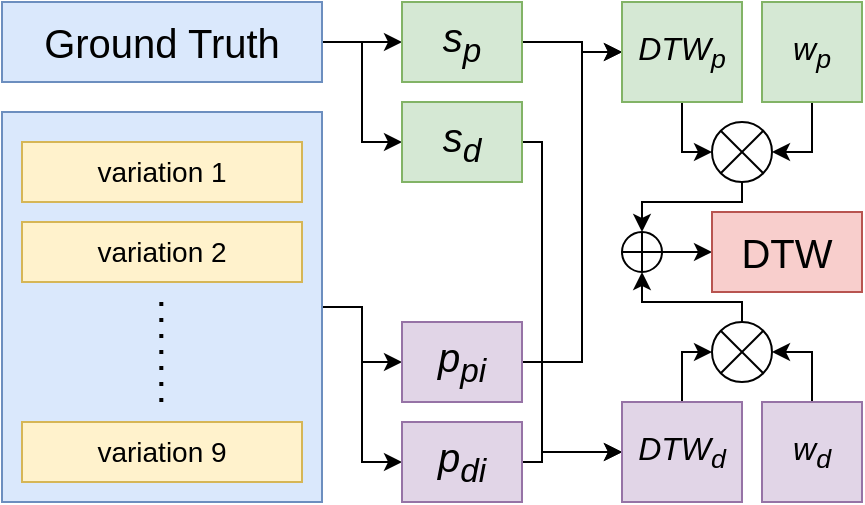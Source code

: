 <mxfile version="24.7.14">
  <diagram name="Page-1" id="O7iQHJYizZ77AJl8Uvpn">
    <mxGraphModel dx="1050" dy="569" grid="1" gridSize="10" guides="1" tooltips="1" connect="1" arrows="1" fold="1" page="1" pageScale="1" pageWidth="850" pageHeight="1100" math="0" shadow="0">
      <root>
        <mxCell id="0" />
        <mxCell id="1" parent="0" />
        <mxCell id="upWrPeKJtq252G-oxAg7-1" style="edgeStyle=orthogonalEdgeStyle;rounded=0;orthogonalLoop=1;jettySize=auto;html=1;exitX=1;exitY=0.5;exitDx=0;exitDy=0;entryX=0;entryY=0.5;entryDx=0;entryDy=0;" edge="1" parent="1" source="upWrPeKJtq252G-oxAg7-3" target="upWrPeKJtq252G-oxAg7-13">
          <mxGeometry relative="1" as="geometry" />
        </mxCell>
        <mxCell id="upWrPeKJtq252G-oxAg7-2" style="edgeStyle=orthogonalEdgeStyle;rounded=0;orthogonalLoop=1;jettySize=auto;html=1;entryX=0;entryY=0.5;entryDx=0;entryDy=0;" edge="1" parent="1" source="upWrPeKJtq252G-oxAg7-3" target="upWrPeKJtq252G-oxAg7-15">
          <mxGeometry relative="1" as="geometry" />
        </mxCell>
        <mxCell id="upWrPeKJtq252G-oxAg7-3" value="" style="rounded=0;whiteSpace=wrap;html=1;fillColor=#dae8fc;strokeColor=#6c8ebf;" vertex="1" parent="1">
          <mxGeometry x="40" y="95" width="160" height="195" as="geometry" />
        </mxCell>
        <mxCell id="upWrPeKJtq252G-oxAg7-4" style="edgeStyle=orthogonalEdgeStyle;rounded=0;orthogonalLoop=1;jettySize=auto;html=1;exitX=1;exitY=0.5;exitDx=0;exitDy=0;entryX=0;entryY=0.5;entryDx=0;entryDy=0;" edge="1" parent="1" source="upWrPeKJtq252G-oxAg7-6" target="upWrPeKJtq252G-oxAg7-9">
          <mxGeometry relative="1" as="geometry" />
        </mxCell>
        <mxCell id="upWrPeKJtq252G-oxAg7-5" style="edgeStyle=orthogonalEdgeStyle;rounded=0;orthogonalLoop=1;jettySize=auto;html=1;entryX=0;entryY=0.5;entryDx=0;entryDy=0;" edge="1" parent="1" source="upWrPeKJtq252G-oxAg7-6" target="upWrPeKJtq252G-oxAg7-11">
          <mxGeometry relative="1" as="geometry" />
        </mxCell>
        <mxCell id="upWrPeKJtq252G-oxAg7-6" value="&lt;font style=&quot;font-size: 20px;&quot;&gt;Ground Truth&lt;/font&gt;" style="rounded=0;whiteSpace=wrap;html=1;fillColor=#dae8fc;strokeColor=#6c8ebf;" vertex="1" parent="1">
          <mxGeometry x="40" y="40" width="160" height="40" as="geometry" />
        </mxCell>
        <mxCell id="upWrPeKJtq252G-oxAg7-7" value="&lt;font style=&quot;font-size: 14px;&quot;&gt;variation 1&lt;/font&gt;" style="rounded=0;whiteSpace=wrap;html=1;fillColor=#fff2cc;strokeColor=#d6b656;" vertex="1" parent="1">
          <mxGeometry x="50" y="110" width="140" height="30" as="geometry" />
        </mxCell>
        <mxCell id="upWrPeKJtq252G-oxAg7-8" style="edgeStyle=orthogonalEdgeStyle;rounded=0;orthogonalLoop=1;jettySize=auto;html=1;exitX=1;exitY=0.5;exitDx=0;exitDy=0;entryX=0;entryY=0.5;entryDx=0;entryDy=0;" edge="1" parent="1" source="upWrPeKJtq252G-oxAg7-9" target="upWrPeKJtq252G-oxAg7-17">
          <mxGeometry relative="1" as="geometry">
            <Array as="points">
              <mxPoint x="330" y="60" />
              <mxPoint x="330" y="65" />
            </Array>
          </mxGeometry>
        </mxCell>
        <mxCell id="upWrPeKJtq252G-oxAg7-9" value="&lt;i style=&quot;font-size: 20px;&quot;&gt;s&lt;sub&gt;p&lt;/sub&gt;&lt;/i&gt;" style="rounded=0;whiteSpace=wrap;html=1;fillColor=#d5e8d4;strokeColor=#82b366;" vertex="1" parent="1">
          <mxGeometry x="240" y="40" width="60" height="40" as="geometry" />
        </mxCell>
        <mxCell id="upWrPeKJtq252G-oxAg7-10" style="edgeStyle=orthogonalEdgeStyle;rounded=0;orthogonalLoop=1;jettySize=auto;html=1;entryX=0;entryY=0.5;entryDx=0;entryDy=0;" edge="1" parent="1" source="upWrPeKJtq252G-oxAg7-11" target="upWrPeKJtq252G-oxAg7-19">
          <mxGeometry relative="1" as="geometry">
            <Array as="points">
              <mxPoint x="310" y="110" />
              <mxPoint x="310" y="265" />
            </Array>
          </mxGeometry>
        </mxCell>
        <mxCell id="upWrPeKJtq252G-oxAg7-11" value="&lt;i style=&quot;font-size: 20px;&quot;&gt;s&lt;sub&gt;d&lt;/sub&gt;&lt;/i&gt;" style="rounded=0;whiteSpace=wrap;html=1;fillColor=#d5e8d4;strokeColor=#82b366;" vertex="1" parent="1">
          <mxGeometry x="240" y="90" width="60" height="40" as="geometry" />
        </mxCell>
        <mxCell id="upWrPeKJtq252G-oxAg7-12" style="edgeStyle=orthogonalEdgeStyle;rounded=0;orthogonalLoop=1;jettySize=auto;html=1;exitX=1;exitY=0.5;exitDx=0;exitDy=0;entryX=0;entryY=0.5;entryDx=0;entryDy=0;" edge="1" parent="1" source="upWrPeKJtq252G-oxAg7-13" target="upWrPeKJtq252G-oxAg7-17">
          <mxGeometry relative="1" as="geometry">
            <Array as="points">
              <mxPoint x="330" y="220" />
              <mxPoint x="330" y="65" />
            </Array>
          </mxGeometry>
        </mxCell>
        <mxCell id="upWrPeKJtq252G-oxAg7-13" value="&lt;i style=&quot;font-size: 20px;&quot;&gt;p&lt;sub&gt;pi&lt;/sub&gt;&lt;/i&gt;" style="rounded=0;whiteSpace=wrap;html=1;fillColor=#e1d5e7;strokeColor=#9673a6;" vertex="1" parent="1">
          <mxGeometry x="240" y="200" width="60" height="40" as="geometry" />
        </mxCell>
        <mxCell id="upWrPeKJtq252G-oxAg7-14" style="edgeStyle=orthogonalEdgeStyle;rounded=0;orthogonalLoop=1;jettySize=auto;html=1;exitX=1;exitY=0.5;exitDx=0;exitDy=0;entryX=0;entryY=0.5;entryDx=0;entryDy=0;" edge="1" parent="1" source="upWrPeKJtq252G-oxAg7-15" target="upWrPeKJtq252G-oxAg7-19">
          <mxGeometry relative="1" as="geometry">
            <Array as="points">
              <mxPoint x="310" y="270" />
              <mxPoint x="310" y="265" />
            </Array>
          </mxGeometry>
        </mxCell>
        <mxCell id="upWrPeKJtq252G-oxAg7-15" value="&lt;i style=&quot;font-size: 20px;&quot;&gt;p&lt;sub&gt;di&lt;/sub&gt;&lt;/i&gt;" style="rounded=0;whiteSpace=wrap;html=1;fillColor=#e1d5e7;strokeColor=#9673a6;" vertex="1" parent="1">
          <mxGeometry x="240" y="250" width="60" height="40" as="geometry" />
        </mxCell>
        <mxCell id="upWrPeKJtq252G-oxAg7-16" style="edgeStyle=orthogonalEdgeStyle;rounded=0;orthogonalLoop=1;jettySize=auto;html=1;entryX=0;entryY=0.5;entryDx=0;entryDy=0;" edge="1" parent="1" source="upWrPeKJtq252G-oxAg7-17" target="upWrPeKJtq252G-oxAg7-28">
          <mxGeometry relative="1" as="geometry">
            <Array as="points">
              <mxPoint x="380" y="115" />
            </Array>
          </mxGeometry>
        </mxCell>
        <mxCell id="upWrPeKJtq252G-oxAg7-17" value="&lt;i style=&quot;font-size: 16px;&quot;&gt;DTW&lt;sub&gt;p&lt;/sub&gt;&lt;/i&gt;" style="rounded=0;whiteSpace=wrap;html=1;fillColor=#d5e8d4;strokeColor=#82b366;" vertex="1" parent="1">
          <mxGeometry x="350" y="40" width="60" height="50" as="geometry" />
        </mxCell>
        <mxCell id="upWrPeKJtq252G-oxAg7-18" style="edgeStyle=orthogonalEdgeStyle;rounded=0;orthogonalLoop=1;jettySize=auto;html=1;entryX=0;entryY=0.5;entryDx=0;entryDy=0;" edge="1" parent="1" source="upWrPeKJtq252G-oxAg7-19" target="upWrPeKJtq252G-oxAg7-30">
          <mxGeometry relative="1" as="geometry">
            <Array as="points">
              <mxPoint x="380" y="215" />
            </Array>
          </mxGeometry>
        </mxCell>
        <mxCell id="upWrPeKJtq252G-oxAg7-19" value="&lt;i style=&quot;font-size: 16px;&quot;&gt;DTW&lt;sub&gt;d&lt;/sub&gt;&lt;/i&gt;" style="rounded=0;whiteSpace=wrap;html=1;fillColor=#e1d5e7;strokeColor=#9673a6;" vertex="1" parent="1">
          <mxGeometry x="350" y="240" width="60" height="50" as="geometry" />
        </mxCell>
        <mxCell id="upWrPeKJtq252G-oxAg7-20" style="edgeStyle=orthogonalEdgeStyle;rounded=0;orthogonalLoop=1;jettySize=auto;html=1;entryX=1;entryY=0.5;entryDx=0;entryDy=0;" edge="1" parent="1" source="upWrPeKJtq252G-oxAg7-21" target="upWrPeKJtq252G-oxAg7-28">
          <mxGeometry relative="1" as="geometry" />
        </mxCell>
        <mxCell id="upWrPeKJtq252G-oxAg7-21" value="&lt;i style=&quot;font-size: 16px;&quot;&gt;w&lt;sub&gt;p&lt;/sub&gt;&lt;/i&gt;" style="rounded=0;whiteSpace=wrap;html=1;fillColor=#d5e8d4;strokeColor=#82b366;" vertex="1" parent="1">
          <mxGeometry x="420" y="40" width="50" height="50" as="geometry" />
        </mxCell>
        <mxCell id="upWrPeKJtq252G-oxAg7-22" style="edgeStyle=orthogonalEdgeStyle;rounded=0;orthogonalLoop=1;jettySize=auto;html=1;entryX=1;entryY=0.5;entryDx=0;entryDy=0;" edge="1" parent="1" source="upWrPeKJtq252G-oxAg7-23" target="upWrPeKJtq252G-oxAg7-30">
          <mxGeometry relative="1" as="geometry" />
        </mxCell>
        <mxCell id="upWrPeKJtq252G-oxAg7-23" value="&lt;i style=&quot;font-size: 16px;&quot;&gt;w&lt;span style=&quot;&quot;&gt;&lt;sub&gt;d&lt;/sub&gt;&lt;/span&gt;&lt;/i&gt;" style="rounded=0;whiteSpace=wrap;html=1;fillColor=#e1d5e7;strokeColor=#9673a6;" vertex="1" parent="1">
          <mxGeometry x="420" y="240" width="50" height="50" as="geometry" />
        </mxCell>
        <mxCell id="upWrPeKJtq252G-oxAg7-24" value="&lt;font style=&quot;font-size: 14px;&quot;&gt;variation 2&lt;/font&gt;" style="rounded=0;whiteSpace=wrap;html=1;fillColor=#fff2cc;strokeColor=#d6b656;" vertex="1" parent="1">
          <mxGeometry x="50" y="150" width="140" height="30" as="geometry" />
        </mxCell>
        <mxCell id="upWrPeKJtq252G-oxAg7-25" value="&lt;font style=&quot;font-size: 14px;&quot;&gt;variation 9&lt;/font&gt;" style="rounded=0;whiteSpace=wrap;html=1;fillColor=#fff2cc;strokeColor=#d6b656;" vertex="1" parent="1">
          <mxGeometry x="50" y="250" width="140" height="30" as="geometry" />
        </mxCell>
        <mxCell id="upWrPeKJtq252G-oxAg7-26" value="" style="endArrow=none;dashed=1;html=1;dashPattern=1 3;strokeWidth=2;rounded=0;" edge="1" parent="1">
          <mxGeometry width="50" height="50" relative="1" as="geometry">
            <mxPoint x="119.66" y="240" as="sourcePoint" />
            <mxPoint x="119.66" y="190" as="targetPoint" />
          </mxGeometry>
        </mxCell>
        <mxCell id="upWrPeKJtq252G-oxAg7-27" style="edgeStyle=orthogonalEdgeStyle;rounded=0;orthogonalLoop=1;jettySize=auto;html=1;exitX=0.5;exitY=1;exitDx=0;exitDy=0;entryX=0.5;entryY=0;entryDx=0;entryDy=0;" edge="1" parent="1" source="upWrPeKJtq252G-oxAg7-28" target="upWrPeKJtq252G-oxAg7-32">
          <mxGeometry relative="1" as="geometry">
            <Array as="points">
              <mxPoint x="410" y="140" />
              <mxPoint x="360" y="140" />
            </Array>
          </mxGeometry>
        </mxCell>
        <mxCell id="upWrPeKJtq252G-oxAg7-28" value="" style="shape=sumEllipse;perimeter=ellipsePerimeter;whiteSpace=wrap;html=1;backgroundOutline=1;" vertex="1" parent="1">
          <mxGeometry x="395" y="100" width="30" height="30" as="geometry" />
        </mxCell>
        <mxCell id="upWrPeKJtq252G-oxAg7-29" style="edgeStyle=orthogonalEdgeStyle;rounded=0;orthogonalLoop=1;jettySize=auto;html=1;entryX=0.5;entryY=1;entryDx=0;entryDy=0;" edge="1" parent="1" source="upWrPeKJtq252G-oxAg7-30" target="upWrPeKJtq252G-oxAg7-32">
          <mxGeometry relative="1" as="geometry">
            <Array as="points">
              <mxPoint x="410" y="190" />
              <mxPoint x="360" y="190" />
            </Array>
          </mxGeometry>
        </mxCell>
        <mxCell id="upWrPeKJtq252G-oxAg7-30" value="" style="shape=sumEllipse;perimeter=ellipsePerimeter;whiteSpace=wrap;html=1;backgroundOutline=1;" vertex="1" parent="1">
          <mxGeometry x="395" y="200" width="30" height="30" as="geometry" />
        </mxCell>
        <mxCell id="upWrPeKJtq252G-oxAg7-31" style="edgeStyle=orthogonalEdgeStyle;rounded=0;orthogonalLoop=1;jettySize=auto;html=1;entryX=0;entryY=0.5;entryDx=0;entryDy=0;" edge="1" parent="1" source="upWrPeKJtq252G-oxAg7-32" target="upWrPeKJtq252G-oxAg7-33">
          <mxGeometry relative="1" as="geometry" />
        </mxCell>
        <mxCell id="upWrPeKJtq252G-oxAg7-32" value="" style="shape=orEllipse;perimeter=ellipsePerimeter;whiteSpace=wrap;html=1;backgroundOutline=1;" vertex="1" parent="1">
          <mxGeometry x="350" y="155" width="20" height="20" as="geometry" />
        </mxCell>
        <mxCell id="upWrPeKJtq252G-oxAg7-33" value="&lt;font style=&quot;font-size: 20px;&quot;&gt;DTW&lt;/font&gt;" style="rounded=0;whiteSpace=wrap;html=1;fillColor=#f8cecc;strokeColor=#b85450;" vertex="1" parent="1">
          <mxGeometry x="395" y="145" width="75" height="40" as="geometry" />
        </mxCell>
      </root>
    </mxGraphModel>
  </diagram>
</mxfile>

